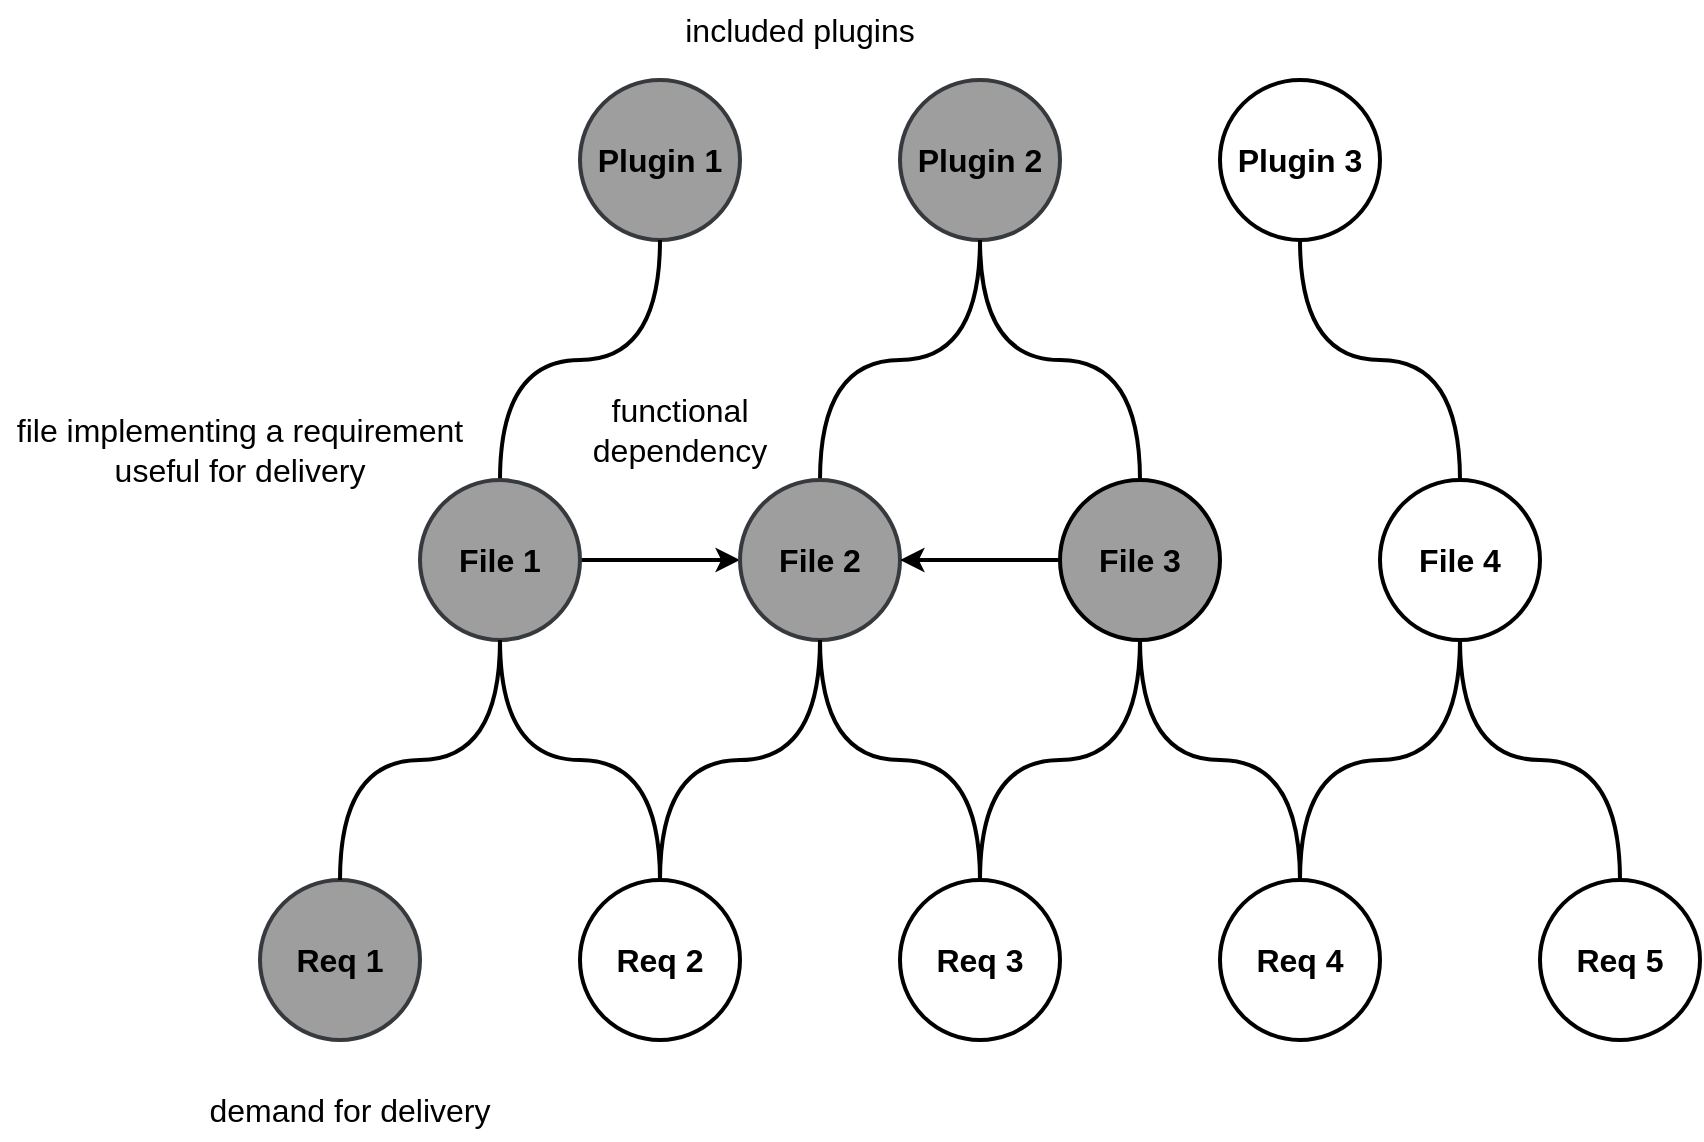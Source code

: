 <mxfile version="26.0.9">
  <diagram name="Страница — 1" id="9p0QI68jBKPmT8K-l8in">
    <mxGraphModel dx="2261" dy="844" grid="1" gridSize="10" guides="1" tooltips="1" connect="1" arrows="1" fold="1" page="1" pageScale="1" pageWidth="827" pageHeight="1169" math="1" shadow="0">
      <root>
        <mxCell id="0" />
        <mxCell id="1" parent="0" />
        <mxCell id="xRNSuGFzqD08a6uNSY0O-1" value="Plugin 1" style="ellipse;whiteSpace=wrap;html=1;aspect=fixed;strokeWidth=2;fontSize=16;fontStyle=1;fillColor=#9E9E9E;strokeColor=#36393d;" parent="1" vertex="1">
          <mxGeometry x="120" y="200" width="80" height="80" as="geometry" />
        </mxCell>
        <mxCell id="xRNSuGFzqD08a6uNSY0O-2" value="Plugin&amp;nbsp;2" style="ellipse;whiteSpace=wrap;html=1;aspect=fixed;strokeWidth=2;fontSize=16;fontStyle=1;fillColor=#9E9E9E;strokeColor=#36393d;" parent="1" vertex="1">
          <mxGeometry x="280" y="200" width="80" height="80" as="geometry" />
        </mxCell>
        <mxCell id="xRNSuGFzqD08a6uNSY0O-3" value="Plugin&amp;nbsp;3" style="ellipse;whiteSpace=wrap;html=1;aspect=fixed;strokeWidth=2;fontSize=16;fontStyle=1" parent="1" vertex="1">
          <mxGeometry x="440" y="200" width="80" height="80" as="geometry" />
        </mxCell>
        <mxCell id="xRNSuGFzqD08a6uNSY0O-23" style="edgeStyle=orthogonalEdgeStyle;curved=1;rounded=0;orthogonalLoop=1;jettySize=auto;html=1;exitX=0.5;exitY=0;exitDx=0;exitDy=0;entryX=0.5;entryY=1;entryDx=0;entryDy=0;endArrow=none;startFill=0;strokeWidth=2;strokeColor=#000000;" parent="1" source="xRNSuGFzqD08a6uNSY0O-4" target="xRNSuGFzqD08a6uNSY0O-1" edge="1">
          <mxGeometry relative="1" as="geometry">
            <mxPoint x="80" y="360" as="sourcePoint" />
          </mxGeometry>
        </mxCell>
        <mxCell id="xRNSuGFzqD08a6uNSY0O-39" style="edgeStyle=orthogonalEdgeStyle;curved=1;rounded=0;orthogonalLoop=1;jettySize=auto;html=1;exitX=1;exitY=0.5;exitDx=0;exitDy=0;entryX=0;entryY=0.5;entryDx=0;entryDy=0;strokeWidth=2;strokeColor=#000000;" parent="1" source="xRNSuGFzqD08a6uNSY0O-4" target="xRNSuGFzqD08a6uNSY0O-5" edge="1">
          <mxGeometry relative="1" as="geometry" />
        </mxCell>
        <mxCell id="xRNSuGFzqD08a6uNSY0O-4" value="File 1" style="ellipse;whiteSpace=wrap;html=1;aspect=fixed;strokeWidth=2;fontSize=16;fontStyle=1;fillColor=#9E9E9E;strokeColor=#36393d;" parent="1" vertex="1">
          <mxGeometry x="40" y="400" width="80" height="80" as="geometry" />
        </mxCell>
        <mxCell id="xRNSuGFzqD08a6uNSY0O-24" style="edgeStyle=orthogonalEdgeStyle;curved=1;rounded=0;orthogonalLoop=1;jettySize=auto;html=1;exitX=0.5;exitY=0;exitDx=0;exitDy=0;entryX=0.5;entryY=1;entryDx=0;entryDy=0;endArrow=none;startFill=0;strokeWidth=2;strokeColor=#000000;" parent="1" source="xRNSuGFzqD08a6uNSY0O-5" target="xRNSuGFzqD08a6uNSY0O-2" edge="1">
          <mxGeometry relative="1" as="geometry">
            <mxPoint x="240" y="360" as="sourcePoint" />
          </mxGeometry>
        </mxCell>
        <mxCell id="xRNSuGFzqD08a6uNSY0O-5" value="File&amp;nbsp;2" style="ellipse;whiteSpace=wrap;html=1;aspect=fixed;strokeWidth=2;fontSize=16;fontStyle=1;fillColor=#9E9E9E;strokeColor=#36393d;" parent="1" vertex="1">
          <mxGeometry x="200" y="400" width="80" height="80" as="geometry" />
        </mxCell>
        <mxCell id="xRNSuGFzqD08a6uNSY0O-25" style="edgeStyle=orthogonalEdgeStyle;curved=1;rounded=0;orthogonalLoop=1;jettySize=auto;html=1;exitX=0.5;exitY=0;exitDx=0;exitDy=0;entryX=0.5;entryY=1;entryDx=0;entryDy=0;endArrow=none;startFill=0;strokeWidth=2;strokeColor=#000000;" parent="1" source="xRNSuGFzqD08a6uNSY0O-6" target="xRNSuGFzqD08a6uNSY0O-2" edge="1">
          <mxGeometry relative="1" as="geometry">
            <mxPoint x="400" y="360" as="sourcePoint" />
          </mxGeometry>
        </mxCell>
        <mxCell id="xRNSuGFzqD08a6uNSY0O-40" style="edgeStyle=orthogonalEdgeStyle;curved=1;rounded=0;orthogonalLoop=1;jettySize=auto;html=1;exitX=0;exitY=0.5;exitDx=0;exitDy=0;entryX=1;entryY=0.5;entryDx=0;entryDy=0;strokeWidth=2;strokeColor=#000000;" parent="1" source="xRNSuGFzqD08a6uNSY0O-6" target="xRNSuGFzqD08a6uNSY0O-5" edge="1">
          <mxGeometry relative="1" as="geometry" />
        </mxCell>
        <mxCell id="xRNSuGFzqD08a6uNSY0O-6" value="File&amp;nbsp;3" style="ellipse;whiteSpace=wrap;html=1;aspect=fixed;strokeWidth=2;fontSize=16;fontStyle=1;fillColor=#9E9E9E;" parent="1" vertex="1">
          <mxGeometry x="360" y="400" width="80" height="80" as="geometry" />
        </mxCell>
        <mxCell id="xRNSuGFzqD08a6uNSY0O-26" style="edgeStyle=orthogonalEdgeStyle;curved=1;rounded=0;orthogonalLoop=1;jettySize=auto;html=1;exitX=0.5;exitY=0;exitDx=0;exitDy=0;entryX=0.5;entryY=1;entryDx=0;entryDy=0;endArrow=none;startFill=0;strokeWidth=2;strokeColor=#000000;" parent="1" source="xRNSuGFzqD08a6uNSY0O-7" target="xRNSuGFzqD08a6uNSY0O-3" edge="1">
          <mxGeometry relative="1" as="geometry">
            <mxPoint x="560" y="360" as="sourcePoint" />
          </mxGeometry>
        </mxCell>
        <mxCell id="xRNSuGFzqD08a6uNSY0O-7" value="File&amp;nbsp;4" style="ellipse;whiteSpace=wrap;html=1;aspect=fixed;strokeWidth=2;fontSize=16;fontStyle=1" parent="1" vertex="1">
          <mxGeometry x="520" y="400" width="80" height="80" as="geometry" />
        </mxCell>
        <mxCell id="xRNSuGFzqD08a6uNSY0O-8" value="Req 1" style="ellipse;whiteSpace=wrap;html=1;aspect=fixed;strokeWidth=2;fontSize=16;fontStyle=1;gradientDirection=south;fillColor=#9E9E9E;strokeColor=#36393d;" parent="1" vertex="1">
          <mxGeometry x="-40" y="600" width="80" height="80" as="geometry" />
        </mxCell>
        <mxCell id="xRNSuGFzqD08a6uNSY0O-17" style="edgeStyle=orthogonalEdgeStyle;curved=1;rounded=0;orthogonalLoop=1;jettySize=auto;html=1;exitX=0.5;exitY=0;exitDx=0;exitDy=0;entryX=0.5;entryY=1;entryDx=0;entryDy=0;endArrow=none;startFill=0;strokeWidth=2;strokeColor=#000000;" parent="1" source="xRNSuGFzqD08a6uNSY0O-9" target="xRNSuGFzqD08a6uNSY0O-4" edge="1">
          <mxGeometry relative="1" as="geometry">
            <mxPoint x="80" y="520" as="targetPoint" />
          </mxGeometry>
        </mxCell>
        <mxCell id="xRNSuGFzqD08a6uNSY0O-18" style="edgeStyle=orthogonalEdgeStyle;curved=1;rounded=0;orthogonalLoop=1;jettySize=auto;html=1;exitX=0.5;exitY=0;exitDx=0;exitDy=0;entryX=0.5;entryY=1;entryDx=0;entryDy=0;endArrow=none;startFill=0;strokeWidth=2;strokeColor=#000000;" parent="1" source="xRNSuGFzqD08a6uNSY0O-9" target="xRNSuGFzqD08a6uNSY0O-5" edge="1">
          <mxGeometry relative="1" as="geometry">
            <mxPoint x="240" y="520" as="targetPoint" />
          </mxGeometry>
        </mxCell>
        <mxCell id="xRNSuGFzqD08a6uNSY0O-9" value="Req&amp;nbsp;2" style="ellipse;whiteSpace=wrap;html=1;aspect=fixed;strokeWidth=2;fontSize=16;fontStyle=1" parent="1" vertex="1">
          <mxGeometry x="120" y="600" width="80" height="80" as="geometry" />
        </mxCell>
        <mxCell id="xRNSuGFzqD08a6uNSY0O-19" style="edgeStyle=orthogonalEdgeStyle;curved=1;rounded=0;orthogonalLoop=1;jettySize=auto;html=1;exitX=0.5;exitY=0;exitDx=0;exitDy=0;entryX=0.5;entryY=1;entryDx=0;entryDy=0;endArrow=none;startFill=0;strokeWidth=2;strokeColor=#000000;" parent="1" source="xRNSuGFzqD08a6uNSY0O-10" target="xRNSuGFzqD08a6uNSY0O-5" edge="1">
          <mxGeometry relative="1" as="geometry">
            <mxPoint x="240" y="520" as="targetPoint" />
          </mxGeometry>
        </mxCell>
        <mxCell id="xRNSuGFzqD08a6uNSY0O-20" style="edgeStyle=orthogonalEdgeStyle;curved=1;rounded=0;orthogonalLoop=1;jettySize=auto;html=1;exitX=0.5;exitY=0;exitDx=0;exitDy=0;entryX=0.5;entryY=1;entryDx=0;entryDy=0;endArrow=none;startFill=0;strokeWidth=2;strokeColor=#000000;" parent="1" source="xRNSuGFzqD08a6uNSY0O-10" target="xRNSuGFzqD08a6uNSY0O-6" edge="1">
          <mxGeometry relative="1" as="geometry">
            <mxPoint x="400" y="520" as="targetPoint" />
          </mxGeometry>
        </mxCell>
        <mxCell id="xRNSuGFzqD08a6uNSY0O-10" value="Req&amp;nbsp;3" style="ellipse;whiteSpace=wrap;html=1;aspect=fixed;strokeWidth=2;fontSize=16;fontStyle=1" parent="1" vertex="1">
          <mxGeometry x="280" y="600" width="80" height="80" as="geometry" />
        </mxCell>
        <mxCell id="xRNSuGFzqD08a6uNSY0O-21" style="edgeStyle=orthogonalEdgeStyle;curved=1;rounded=0;orthogonalLoop=1;jettySize=auto;html=1;exitX=0.5;exitY=0;exitDx=0;exitDy=0;entryX=0.5;entryY=1;entryDx=0;entryDy=0;endArrow=none;startFill=0;strokeWidth=2;strokeColor=#000000;" parent="1" source="xRNSuGFzqD08a6uNSY0O-11" target="xRNSuGFzqD08a6uNSY0O-6" edge="1">
          <mxGeometry relative="1" as="geometry">
            <mxPoint x="400" y="520" as="targetPoint" />
          </mxGeometry>
        </mxCell>
        <mxCell id="-2oWbkMC98u7g9xgPzwJ-1" style="edgeStyle=orthogonalEdgeStyle;curved=1;rounded=0;orthogonalLoop=1;jettySize=auto;html=1;exitX=0.5;exitY=0;exitDx=0;exitDy=0;entryX=0.5;entryY=1;entryDx=0;entryDy=0;endArrow=none;endFill=0;strokeWidth=2;" parent="1" source="xRNSuGFzqD08a6uNSY0O-11" target="xRNSuGFzqD08a6uNSY0O-7" edge="1">
          <mxGeometry relative="1" as="geometry" />
        </mxCell>
        <mxCell id="xRNSuGFzqD08a6uNSY0O-11" value="Req&amp;nbsp;4" style="ellipse;whiteSpace=wrap;html=1;aspect=fixed;strokeWidth=2;fontSize=16;fontStyle=1" parent="1" vertex="1">
          <mxGeometry x="440" y="600" width="80" height="80" as="geometry" />
        </mxCell>
        <mxCell id="xRNSuGFzqD08a6uNSY0O-22" style="edgeStyle=orthogonalEdgeStyle;curved=1;rounded=0;orthogonalLoop=1;jettySize=auto;html=1;exitX=0.5;exitY=0;exitDx=0;exitDy=0;entryX=0.5;entryY=1;entryDx=0;entryDy=0;endArrow=none;startFill=0;strokeWidth=2;strokeColor=#000000;" parent="1" source="xRNSuGFzqD08a6uNSY0O-12" target="xRNSuGFzqD08a6uNSY0O-7" edge="1">
          <mxGeometry relative="1" as="geometry">
            <mxPoint x="560" y="520" as="targetPoint" />
          </mxGeometry>
        </mxCell>
        <mxCell id="xRNSuGFzqD08a6uNSY0O-12" value="Req&amp;nbsp;5" style="ellipse;whiteSpace=wrap;html=1;aspect=fixed;strokeWidth=2;fontSize=16;fontStyle=1" parent="1" vertex="1">
          <mxGeometry x="600" y="600" width="80" height="80" as="geometry" />
        </mxCell>
        <mxCell id="xRNSuGFzqD08a6uNSY0O-36" value="" style="edgeStyle=orthogonalEdgeStyle;curved=1;rounded=0;orthogonalLoop=1;jettySize=auto;html=1;exitX=0.5;exitY=0;exitDx=0;exitDy=0;endArrow=none;startFill=0;strokeWidth=2;strokeColor=#000000;entryX=0.5;entryY=1;entryDx=0;entryDy=0;" parent="1" source="xRNSuGFzqD08a6uNSY0O-8" target="xRNSuGFzqD08a6uNSY0O-4" edge="1">
          <mxGeometry relative="1" as="geometry">
            <mxPoint y="600" as="sourcePoint" />
            <mxPoint x="80" y="520" as="targetPoint" />
          </mxGeometry>
        </mxCell>
        <mxCell id="-2oWbkMC98u7g9xgPzwJ-4" value="demand for delivery" style="text;html=1;align=center;verticalAlign=middle;whiteSpace=wrap;rounded=0;fontSize=16;" parent="1" vertex="1">
          <mxGeometry x="-80" y="700" width="170" height="30" as="geometry" />
        </mxCell>
        <mxCell id="-2oWbkMC98u7g9xgPzwJ-6" value="file implementing a requirement useful for delivery" style="text;html=1;align=center;verticalAlign=middle;whiteSpace=wrap;rounded=0;fontSize=16;" parent="1" vertex="1">
          <mxGeometry x="-170" y="370" width="240" height="30" as="geometry" />
        </mxCell>
        <mxCell id="-2oWbkMC98u7g9xgPzwJ-8" value="&lt;div&gt;functional&lt;/div&gt;&lt;div&gt;dependency&lt;/div&gt;" style="text;html=1;align=center;verticalAlign=middle;whiteSpace=wrap;rounded=0;fontSize=16;" parent="1" vertex="1">
          <mxGeometry x="50" y="360" width="240" height="30" as="geometry" />
        </mxCell>
        <mxCell id="-2oWbkMC98u7g9xgPzwJ-10" value="included plugins" style="text;html=1;align=center;verticalAlign=middle;whiteSpace=wrap;rounded=0;fontSize=16;" parent="1" vertex="1">
          <mxGeometry x="110" y="160" width="240" height="30" as="geometry" />
        </mxCell>
      </root>
    </mxGraphModel>
  </diagram>
</mxfile>
